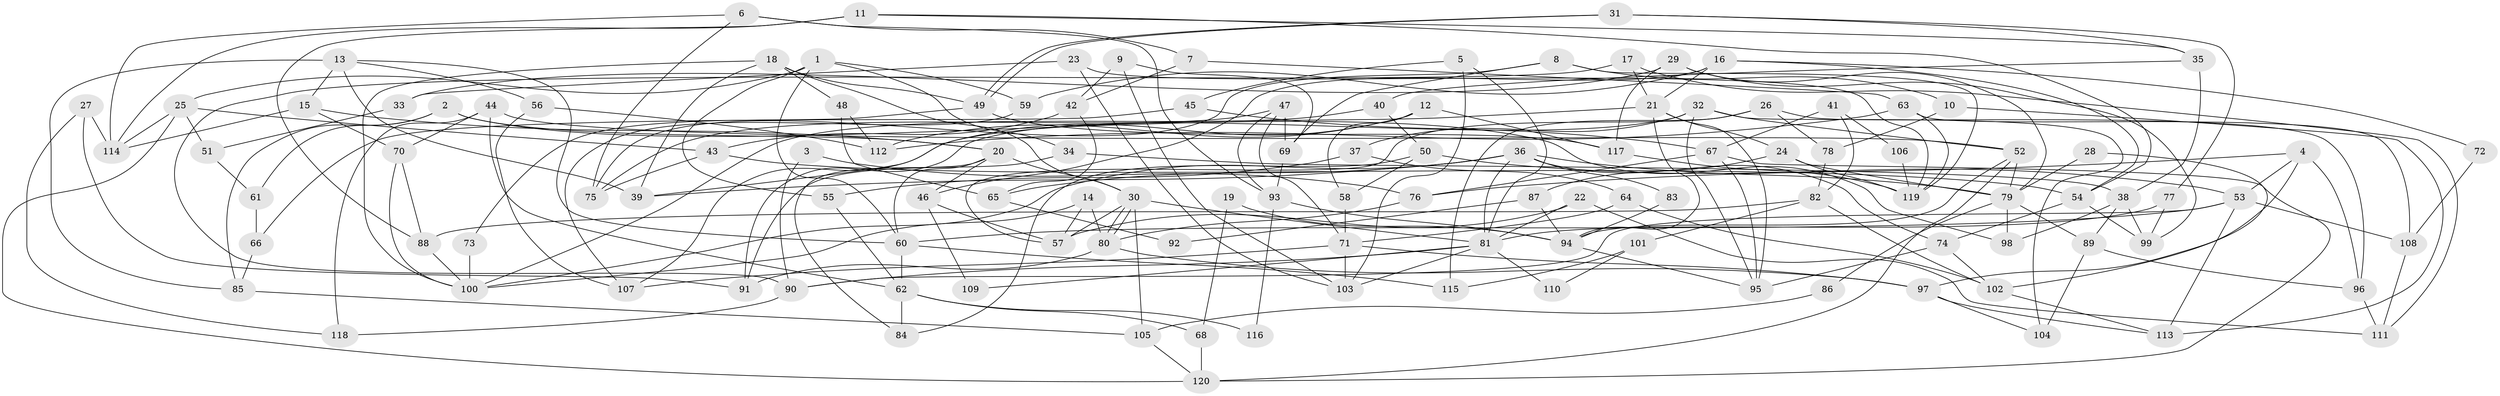 // Generated by graph-tools (version 1.1) at 2025/50/03/09/25 03:50:13]
// undirected, 120 vertices, 240 edges
graph export_dot {
graph [start="1"]
  node [color=gray90,style=filled];
  1;
  2;
  3;
  4;
  5;
  6;
  7;
  8;
  9;
  10;
  11;
  12;
  13;
  14;
  15;
  16;
  17;
  18;
  19;
  20;
  21;
  22;
  23;
  24;
  25;
  26;
  27;
  28;
  29;
  30;
  31;
  32;
  33;
  34;
  35;
  36;
  37;
  38;
  39;
  40;
  41;
  42;
  43;
  44;
  45;
  46;
  47;
  48;
  49;
  50;
  51;
  52;
  53;
  54;
  55;
  56;
  57;
  58;
  59;
  60;
  61;
  62;
  63;
  64;
  65;
  66;
  67;
  68;
  69;
  70;
  71;
  72;
  73;
  74;
  75;
  76;
  77;
  78;
  79;
  80;
  81;
  82;
  83;
  84;
  85;
  86;
  87;
  88;
  89;
  90;
  91;
  92;
  93;
  94;
  95;
  96;
  97;
  98;
  99;
  100;
  101;
  102;
  103;
  104;
  105;
  106;
  107;
  108;
  109;
  110;
  111;
  112;
  113;
  114;
  115;
  116;
  117;
  118;
  119;
  120;
  1 -- 60;
  1 -- 25;
  1 -- 34;
  1 -- 55;
  1 -- 59;
  2 -- 20;
  2 -- 98;
  2 -- 61;
  2 -- 85;
  3 -- 90;
  3 -- 76;
  4 -- 97;
  4 -- 76;
  4 -- 53;
  4 -- 96;
  5 -- 81;
  5 -- 103;
  5 -- 45;
  6 -- 114;
  6 -- 75;
  6 -- 7;
  6 -- 93;
  7 -- 63;
  7 -- 42;
  8 -- 75;
  8 -- 119;
  8 -- 10;
  8 -- 69;
  9 -- 42;
  9 -- 69;
  9 -- 103;
  10 -- 113;
  10 -- 78;
  11 -- 54;
  11 -- 114;
  11 -- 35;
  11 -- 88;
  12 -- 58;
  12 -- 117;
  12 -- 107;
  12 -- 112;
  13 -- 39;
  13 -- 60;
  13 -- 15;
  13 -- 56;
  13 -- 85;
  14 -- 80;
  14 -- 57;
  14 -- 100;
  15 -- 70;
  15 -- 20;
  15 -- 114;
  16 -- 59;
  16 -- 21;
  16 -- 46;
  16 -- 54;
  16 -- 72;
  17 -- 21;
  17 -- 111;
  17 -- 90;
  18 -- 39;
  18 -- 100;
  18 -- 30;
  18 -- 48;
  18 -- 49;
  19 -- 68;
  19 -- 94;
  20 -- 30;
  20 -- 46;
  20 -- 60;
  20 -- 84;
  21 -- 94;
  21 -- 95;
  21 -- 24;
  21 -- 39;
  22 -- 81;
  22 -- 57;
  22 -- 111;
  23 -- 103;
  23 -- 33;
  23 -- 119;
  24 -- 79;
  24 -- 87;
  24 -- 119;
  25 -- 120;
  25 -- 114;
  25 -- 43;
  25 -- 51;
  26 -- 78;
  26 -- 57;
  26 -- 96;
  26 -- 115;
  27 -- 118;
  27 -- 91;
  27 -- 114;
  28 -- 102;
  28 -- 79;
  29 -- 117;
  29 -- 99;
  29 -- 33;
  29 -- 79;
  30 -- 80;
  30 -- 80;
  30 -- 57;
  30 -- 81;
  30 -- 105;
  31 -- 49;
  31 -- 49;
  31 -- 77;
  31 -- 35;
  32 -- 91;
  32 -- 37;
  32 -- 52;
  32 -- 95;
  32 -- 104;
  33 -- 51;
  34 -- 38;
  34 -- 91;
  35 -- 38;
  35 -- 40;
  36 -- 100;
  36 -- 81;
  36 -- 39;
  36 -- 65;
  36 -- 74;
  36 -- 79;
  36 -- 83;
  37 -- 55;
  37 -- 64;
  38 -- 89;
  38 -- 98;
  38 -- 99;
  40 -- 50;
  40 -- 100;
  41 -- 82;
  41 -- 67;
  41 -- 106;
  42 -- 65;
  42 -- 43;
  43 -- 54;
  43 -- 75;
  44 -- 70;
  44 -- 52;
  44 -- 62;
  44 -- 118;
  45 -- 67;
  45 -- 66;
  46 -- 57;
  46 -- 109;
  47 -- 93;
  47 -- 69;
  47 -- 71;
  47 -- 75;
  48 -- 112;
  48 -- 65;
  49 -- 73;
  49 -- 117;
  50 -- 84;
  50 -- 53;
  50 -- 58;
  51 -- 61;
  52 -- 79;
  52 -- 94;
  52 -- 120;
  53 -- 90;
  53 -- 60;
  53 -- 108;
  53 -- 113;
  54 -- 74;
  54 -- 99;
  55 -- 62;
  56 -- 112;
  56 -- 107;
  58 -- 71;
  59 -- 107;
  60 -- 62;
  60 -- 115;
  61 -- 66;
  62 -- 68;
  62 -- 84;
  62 -- 116;
  63 -- 119;
  63 -- 108;
  63 -- 112;
  64 -- 102;
  64 -- 71;
  65 -- 92;
  66 -- 85;
  67 -- 120;
  67 -- 95;
  67 -- 76;
  68 -- 120;
  69 -- 93;
  70 -- 100;
  70 -- 88;
  71 -- 107;
  71 -- 97;
  71 -- 103;
  72 -- 108;
  73 -- 100;
  74 -- 95;
  74 -- 102;
  76 -- 80;
  77 -- 99;
  77 -- 81;
  78 -- 82;
  79 -- 86;
  79 -- 89;
  79 -- 98;
  80 -- 97;
  80 -- 91;
  81 -- 103;
  81 -- 90;
  81 -- 109;
  81 -- 110;
  82 -- 102;
  82 -- 88;
  82 -- 101;
  83 -- 94;
  85 -- 105;
  86 -- 105;
  87 -- 94;
  87 -- 92;
  88 -- 100;
  89 -- 96;
  89 -- 104;
  90 -- 118;
  93 -- 94;
  93 -- 116;
  94 -- 95;
  96 -- 111;
  97 -- 104;
  97 -- 113;
  101 -- 115;
  101 -- 110;
  102 -- 113;
  105 -- 120;
  106 -- 119;
  108 -- 111;
  117 -- 119;
}
